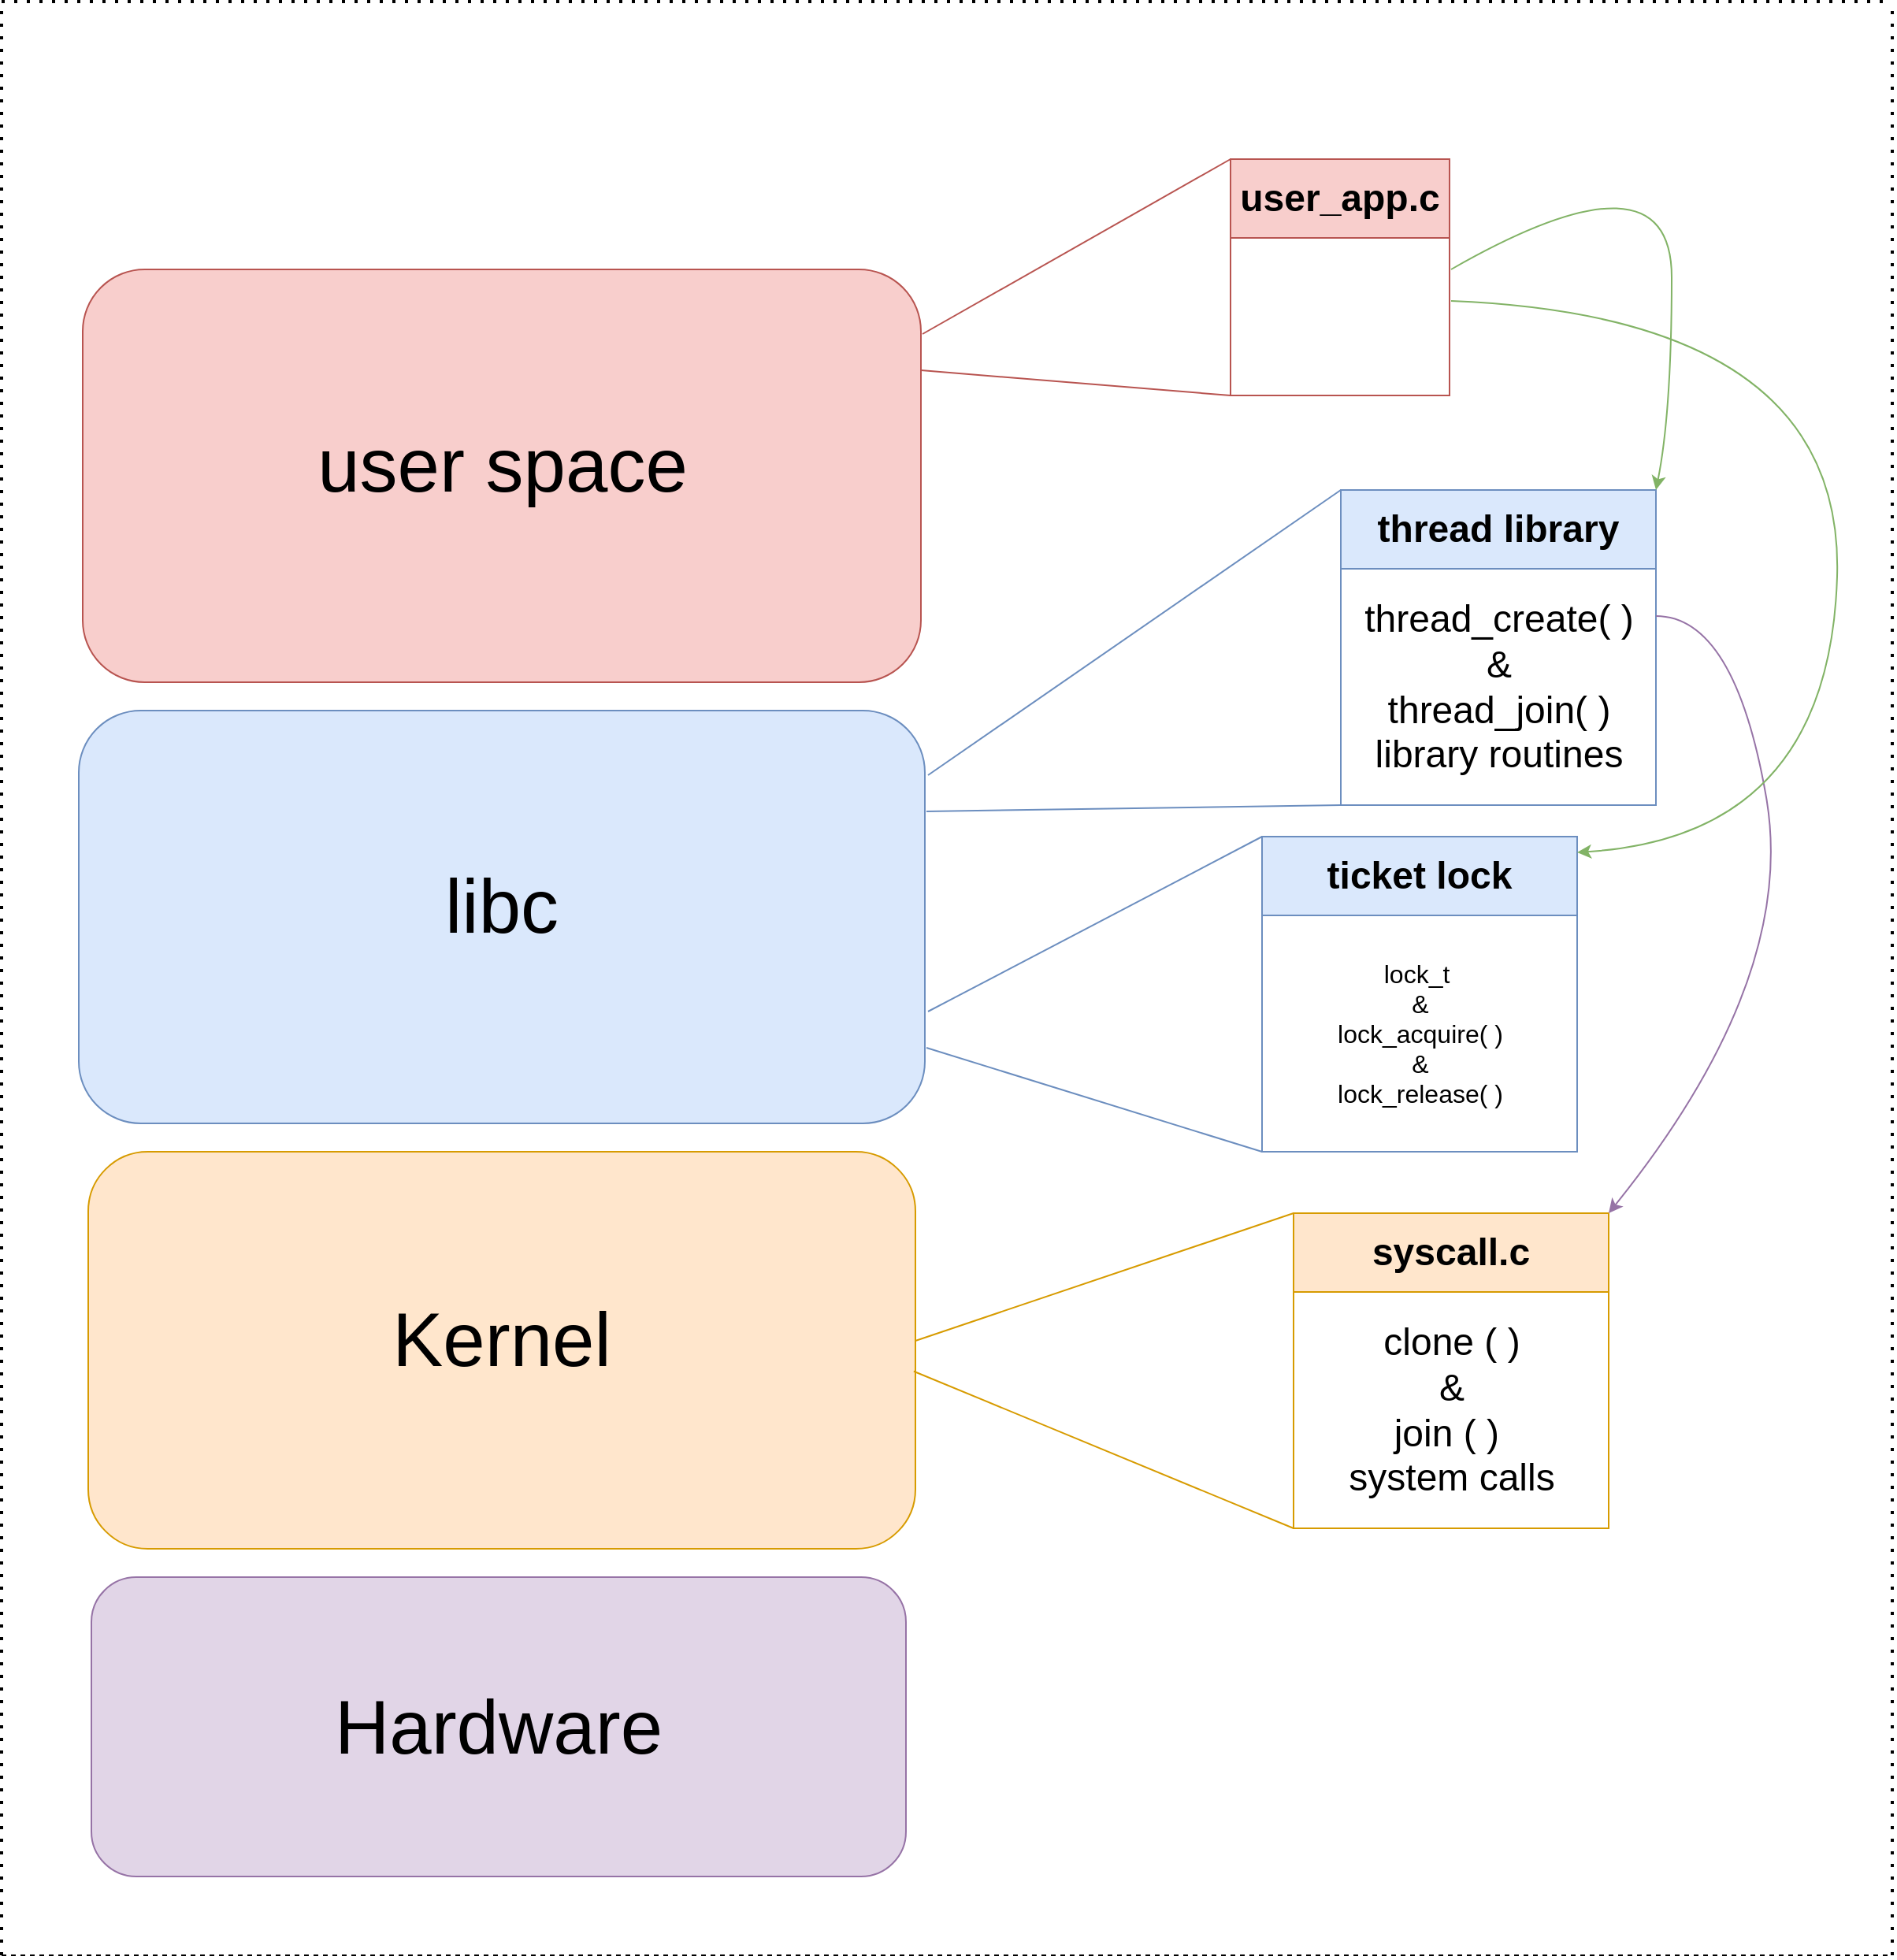 <mxfile version="21.7.5" type="google">
  <diagram name="Page-1" id="2YBvvXClWsGukQMizWep">
    <mxGraphModel grid="1" page="1" gridSize="10" guides="1" tooltips="1" connect="1" arrows="1" fold="1" pageScale="1" pageWidth="850" pageHeight="1100" math="0" shadow="0">
      <root>
        <mxCell id="0" />
        <mxCell id="1" parent="0" />
        <mxCell id="wZ9VtyDRENwyrLp9zBtU-1" value="&lt;font style=&quot;font-size: 48px;&quot;&gt;Hardware&lt;/font&gt;" style="rounded=1;whiteSpace=wrap;html=1;fillColor=#e1d5e7;strokeColor=#9673a6;" vertex="1" parent="1">
          <mxGeometry x="167" y="660" width="517" height="190" as="geometry" />
        </mxCell>
        <mxCell id="wZ9VtyDRENwyrLp9zBtU-6" value="&lt;p style=&quot;line-height: 120%;&quot;&gt;&lt;font style=&quot;font-size: 48px;&quot;&gt;Kernel&lt;/font&gt;&lt;/p&gt;" style="rounded=1;whiteSpace=wrap;html=1;align=center;fillColor=#ffe6cc;strokeColor=#d79b00;" vertex="1" parent="1">
          <mxGeometry x="165" y="390" width="525" height="252" as="geometry" />
        </mxCell>
        <mxCell id="wZ9VtyDRENwyrLp9zBtU-13" value="&lt;font style=&quot;font-size: 24px;&quot;&gt;syscall.c&lt;/font&gt;" style="swimlane;whiteSpace=wrap;html=1;startSize=50;fillColor=#ffe6cc;strokeColor=#d79b00;" vertex="1" parent="1">
          <mxGeometry x="930" y="429" width="200" height="200" as="geometry" />
        </mxCell>
        <mxCell id="wZ9VtyDRENwyrLp9zBtU-16" value="&lt;font style=&quot;font-size: 24px;&quot;&gt;clone ( )&lt;br style=&quot;border-color: var(--border-color);&quot;&gt;&lt;/font&gt;&lt;span style=&quot;font-size: 24px;&quot;&gt;&amp;amp;&lt;/span&gt;&lt;br style=&quot;border-color: var(--border-color); font-size: 24px;&quot;&gt;&lt;span style=&quot;font-size: 24px;&quot;&gt;join ( )&amp;nbsp;&lt;/span&gt;&lt;br style=&quot;border-color: var(--border-color); font-size: 24px;&quot;&gt;&lt;span style=&quot;font-size: 24px;&quot;&gt;system calls&lt;/span&gt;" style="text;html=1;align=center;verticalAlign=middle;resizable=0;points=[];autosize=1;strokeColor=none;fillColor=none;" vertex="1" parent="wZ9VtyDRENwyrLp9zBtU-13">
          <mxGeometry x="20" y="60" width="160" height="130" as="geometry" />
        </mxCell>
        <mxCell id="wZ9VtyDRENwyrLp9zBtU-21" value="&lt;p style=&quot;line-height: 120%;&quot;&gt;&lt;font style=&quot;font-size: 48px;&quot;&gt;user space&lt;/font&gt;&lt;/p&gt;" style="rounded=1;whiteSpace=wrap;html=1;align=center;fillColor=#f8cecc;strokeColor=#b85450;" vertex="1" parent="1">
          <mxGeometry x="161.5" y="-170" width="532" height="262" as="geometry" />
        </mxCell>
        <mxCell id="wZ9VtyDRENwyrLp9zBtU-23" value="&lt;p style=&quot;line-height: 120%;&quot;&gt;&lt;font style=&quot;font-size: 48px;&quot;&gt;libc&lt;/font&gt;&lt;/p&gt;" style="rounded=1;whiteSpace=wrap;html=1;align=center;fillColor=#dae8fc;strokeColor=#6c8ebf;" vertex="1" parent="1">
          <mxGeometry x="159" y="110" width="537" height="262" as="geometry" />
        </mxCell>
        <mxCell id="wZ9VtyDRENwyrLp9zBtU-30" value="" style="endArrow=none;html=1;rounded=0;entryX=0;entryY=1;entryDx=0;entryDy=0;exitX=0.998;exitY=0.553;exitDx=0;exitDy=0;exitPerimeter=0;fillColor=#ffe6cc;strokeColor=#d79b00;" edge="1" parent="1" source="wZ9VtyDRENwyrLp9zBtU-6" target="wZ9VtyDRENwyrLp9zBtU-13">
          <mxGeometry width="50" height="50" relative="1" as="geometry">
            <mxPoint x="700" y="550" as="sourcePoint" />
            <mxPoint x="630" y="400" as="targetPoint" />
          </mxGeometry>
        </mxCell>
        <mxCell id="wZ9VtyDRENwyrLp9zBtU-31" value="" style="endArrow=none;html=1;rounded=0;entryX=0;entryY=0;entryDx=0;entryDy=0;fillColor=#ffe6cc;strokeColor=#d79b00;" edge="1" parent="1" target="wZ9VtyDRENwyrLp9zBtU-13">
          <mxGeometry width="50" height="50" relative="1" as="geometry">
            <mxPoint x="690" y="510" as="sourcePoint" />
            <mxPoint x="1090" y="549" as="targetPoint" />
          </mxGeometry>
        </mxCell>
        <mxCell id="wZ9VtyDRENwyrLp9zBtU-34" value="&lt;font style=&quot;font-size: 24px;&quot;&gt;thread library&lt;/font&gt;" style="swimlane;whiteSpace=wrap;html=1;startSize=50;fillColor=#dae8fc;strokeColor=#6c8ebf;" vertex="1" parent="1">
          <mxGeometry x="960" y="-30" width="200" height="200" as="geometry" />
        </mxCell>
        <mxCell id="wZ9VtyDRENwyrLp9zBtU-35" value="&lt;span style=&quot;font-size: 24px;&quot;&gt;thread_create( )&lt;br&gt;&amp;amp;&lt;br&gt;thread_join( )&lt;br&gt;library routines&lt;br&gt;&lt;/span&gt;" style="text;html=1;align=center;verticalAlign=middle;resizable=0;points=[];autosize=1;strokeColor=none;fillColor=none;" vertex="1" parent="wZ9VtyDRENwyrLp9zBtU-34">
          <mxGeometry y="60" width="200" height="130" as="geometry" />
        </mxCell>
        <mxCell id="wZ9VtyDRENwyrLp9zBtU-36" value="" style="endArrow=none;html=1;rounded=0;entryX=0;entryY=1;entryDx=0;entryDy=0;exitX=0.998;exitY=0.553;exitDx=0;exitDy=0;exitPerimeter=0;fillColor=#dae8fc;strokeColor=#6c8ebf;" edge="1" parent="1" target="wZ9VtyDRENwyrLp9zBtU-34">
          <mxGeometry width="50" height="50" relative="1" as="geometry">
            <mxPoint x="697" y="174" as="sourcePoint" />
            <mxPoint x="638" y="31" as="targetPoint" />
          </mxGeometry>
        </mxCell>
        <mxCell id="wZ9VtyDRENwyrLp9zBtU-37" value="" style="endArrow=none;html=1;rounded=0;entryX=0;entryY=0;entryDx=0;entryDy=0;fillColor=#dae8fc;strokeColor=#6c8ebf;" edge="1" parent="1" target="wZ9VtyDRENwyrLp9zBtU-34">
          <mxGeometry width="50" height="50" relative="1" as="geometry">
            <mxPoint x="698" y="151" as="sourcePoint" />
            <mxPoint x="1098" y="180" as="targetPoint" />
          </mxGeometry>
        </mxCell>
        <mxCell id="wZ9VtyDRENwyrLp9zBtU-38" value="&lt;span style=&quot;font-size: 24px;&quot;&gt;ticket lock&lt;/span&gt;" style="swimlane;whiteSpace=wrap;html=1;startSize=50;fillColor=#dae8fc;strokeColor=#6c8ebf;" vertex="1" parent="1">
          <mxGeometry x="910" y="190" width="200" height="200" as="geometry" />
        </mxCell>
        <mxCell id="wZ9VtyDRENwyrLp9zBtU-39" value="&lt;font size=&quot;3&quot;&gt;lock_t&amp;nbsp;&lt;br&gt;&amp;amp;&lt;br&gt;lock_acquire( )&lt;br&gt;&amp;amp;&lt;br&gt;lock_release( )&lt;br&gt;&lt;/font&gt;" style="text;html=1;align=center;verticalAlign=middle;resizable=0;points=[];autosize=1;strokeColor=none;fillColor=none;" vertex="1" parent="wZ9VtyDRENwyrLp9zBtU-38">
          <mxGeometry x="20" y="60" width="160" height="130" as="geometry" />
        </mxCell>
        <mxCell id="wZ9VtyDRENwyrLp9zBtU-40" value="" style="endArrow=none;html=1;rounded=0;entryX=0;entryY=1;entryDx=0;entryDy=0;exitX=0.998;exitY=0.553;exitDx=0;exitDy=0;exitPerimeter=0;fillColor=#dae8fc;strokeColor=#6c8ebf;" edge="1" parent="1" target="wZ9VtyDRENwyrLp9zBtU-38">
          <mxGeometry width="50" height="50" relative="1" as="geometry">
            <mxPoint x="697" y="324" as="sourcePoint" />
            <mxPoint x="638" y="181" as="targetPoint" />
          </mxGeometry>
        </mxCell>
        <mxCell id="wZ9VtyDRENwyrLp9zBtU-41" value="" style="endArrow=none;html=1;rounded=0;entryX=0;entryY=0;entryDx=0;entryDy=0;fillColor=#dae8fc;strokeColor=#6c8ebf;" edge="1" parent="1" target="wZ9VtyDRENwyrLp9zBtU-38">
          <mxGeometry width="50" height="50" relative="1" as="geometry">
            <mxPoint x="698" y="301" as="sourcePoint" />
            <mxPoint x="1098" y="330" as="targetPoint" />
          </mxGeometry>
        </mxCell>
        <mxCell id="wZ9VtyDRENwyrLp9zBtU-42" value="" style="curved=1;endArrow=classic;html=1;rounded=0;entryX=1;entryY=0;entryDx=0;entryDy=0;fillColor=#e1d5e7;strokeColor=#9673a6;" edge="1" parent="1" target="wZ9VtyDRENwyrLp9zBtU-13">
          <mxGeometry width="50" height="50" relative="1" as="geometry">
            <mxPoint x="1160" y="50" as="sourcePoint" />
            <mxPoint x="1261" y="540" as="targetPoint" />
            <Array as="points">
              <mxPoint x="1210" y="50" />
              <mxPoint x="1250" y="280" />
            </Array>
          </mxGeometry>
        </mxCell>
        <mxCell id="wZ9VtyDRENwyrLp9zBtU-43" value="&lt;font style=&quot;font-size: 24px;&quot;&gt;user_app.c&lt;/font&gt;" style="swimlane;whiteSpace=wrap;html=1;startSize=50;fillColor=#f8cecc;strokeColor=#b85450;" vertex="1" parent="1">
          <mxGeometry x="890" y="-240" width="139" height="150" as="geometry" />
        </mxCell>
        <mxCell id="wZ9VtyDRENwyrLp9zBtU-45" value="" style="endArrow=none;html=1;rounded=0;entryX=0;entryY=1;entryDx=0;entryDy=0;exitX=0.998;exitY=0.553;exitDx=0;exitDy=0;exitPerimeter=0;fillColor=#f8cecc;strokeColor=#b85450;" edge="1" parent="1" target="wZ9VtyDRENwyrLp9zBtU-43">
          <mxGeometry width="50" height="50" relative="1" as="geometry">
            <mxPoint x="693.5" y="-106" as="sourcePoint" />
            <mxPoint x="634.5" y="-249" as="targetPoint" />
          </mxGeometry>
        </mxCell>
        <mxCell id="wZ9VtyDRENwyrLp9zBtU-46" value="" style="endArrow=none;html=1;rounded=0;entryX=0;entryY=0;entryDx=0;entryDy=0;fillColor=#f8cecc;strokeColor=#b85450;" edge="1" parent="1" target="wZ9VtyDRENwyrLp9zBtU-43">
          <mxGeometry width="50" height="50" relative="1" as="geometry">
            <mxPoint x="694.5" y="-129" as="sourcePoint" />
            <mxPoint x="1094.5" y="-100" as="targetPoint" />
          </mxGeometry>
        </mxCell>
        <mxCell id="wZ9VtyDRENwyrLp9zBtU-47" value="" style="curved=1;endArrow=classic;html=1;rounded=0;entryX=1;entryY=0;entryDx=0;entryDy=0;fillColor=#d5e8d4;strokeColor=#82b366;" edge="1" parent="1" target="wZ9VtyDRENwyrLp9zBtU-34">
          <mxGeometry width="50" height="50" relative="1" as="geometry">
            <mxPoint x="1030" y="-170" as="sourcePoint" />
            <mxPoint x="1090" y="129" as="targetPoint" />
            <Array as="points">
              <mxPoint x="1170" y="-250" />
              <mxPoint x="1170" y="-80" />
            </Array>
          </mxGeometry>
        </mxCell>
        <mxCell id="wZ9VtyDRENwyrLp9zBtU-48" value="" style="curved=1;endArrow=classic;html=1;rounded=0;entryX=1;entryY=0.05;entryDx=0;entryDy=0;entryPerimeter=0;fillColor=#d5e8d4;strokeColor=#82b366;" edge="1" parent="1" target="wZ9VtyDRENwyrLp9zBtU-38">
          <mxGeometry width="50" height="50" relative="1" as="geometry">
            <mxPoint x="1030" y="-150" as="sourcePoint" />
            <mxPoint x="1200" y="239" as="targetPoint" />
            <Array as="points">
              <mxPoint x="1280" y="-140" />
              <mxPoint x="1270" y="190" />
            </Array>
          </mxGeometry>
        </mxCell>
        <mxCell id="wZ9VtyDRENwyrLp9zBtU-49" value="" style="endArrow=none;dashed=1;html=1;rounded=0;" edge="1" parent="1">
          <mxGeometry width="50" height="50" relative="1" as="geometry">
            <mxPoint x="110" y="900" as="sourcePoint" />
            <mxPoint x="1310" y="900" as="targetPoint" />
          </mxGeometry>
        </mxCell>
        <mxCell id="wZ9VtyDRENwyrLp9zBtU-50" value="" style="endArrow=none;dashed=1;html=1;dashPattern=1 3;strokeWidth=2;rounded=0;" edge="1" parent="1">
          <mxGeometry width="50" height="50" relative="1" as="geometry">
            <mxPoint x="110" y="900" as="sourcePoint" />
            <mxPoint x="110" y="-340" as="targetPoint" />
          </mxGeometry>
        </mxCell>
        <mxCell id="wZ9VtyDRENwyrLp9zBtU-51" value="" style="endArrow=none;dashed=1;html=1;dashPattern=1 3;strokeWidth=2;rounded=0;" edge="1" parent="1">
          <mxGeometry width="50" height="50" relative="1" as="geometry">
            <mxPoint x="110" y="-340" as="sourcePoint" />
            <mxPoint x="1310" y="-340" as="targetPoint" />
          </mxGeometry>
        </mxCell>
        <mxCell id="wZ9VtyDRENwyrLp9zBtU-53" value="" style="endArrow=none;dashed=1;html=1;dashPattern=1 3;strokeWidth=2;rounded=0;" edge="1" parent="1">
          <mxGeometry width="50" height="50" relative="1" as="geometry">
            <mxPoint x="1310" y="900" as="sourcePoint" />
            <mxPoint x="1310" y="-340" as="targetPoint" />
          </mxGeometry>
        </mxCell>
      </root>
    </mxGraphModel>
  </diagram>
</mxfile>
